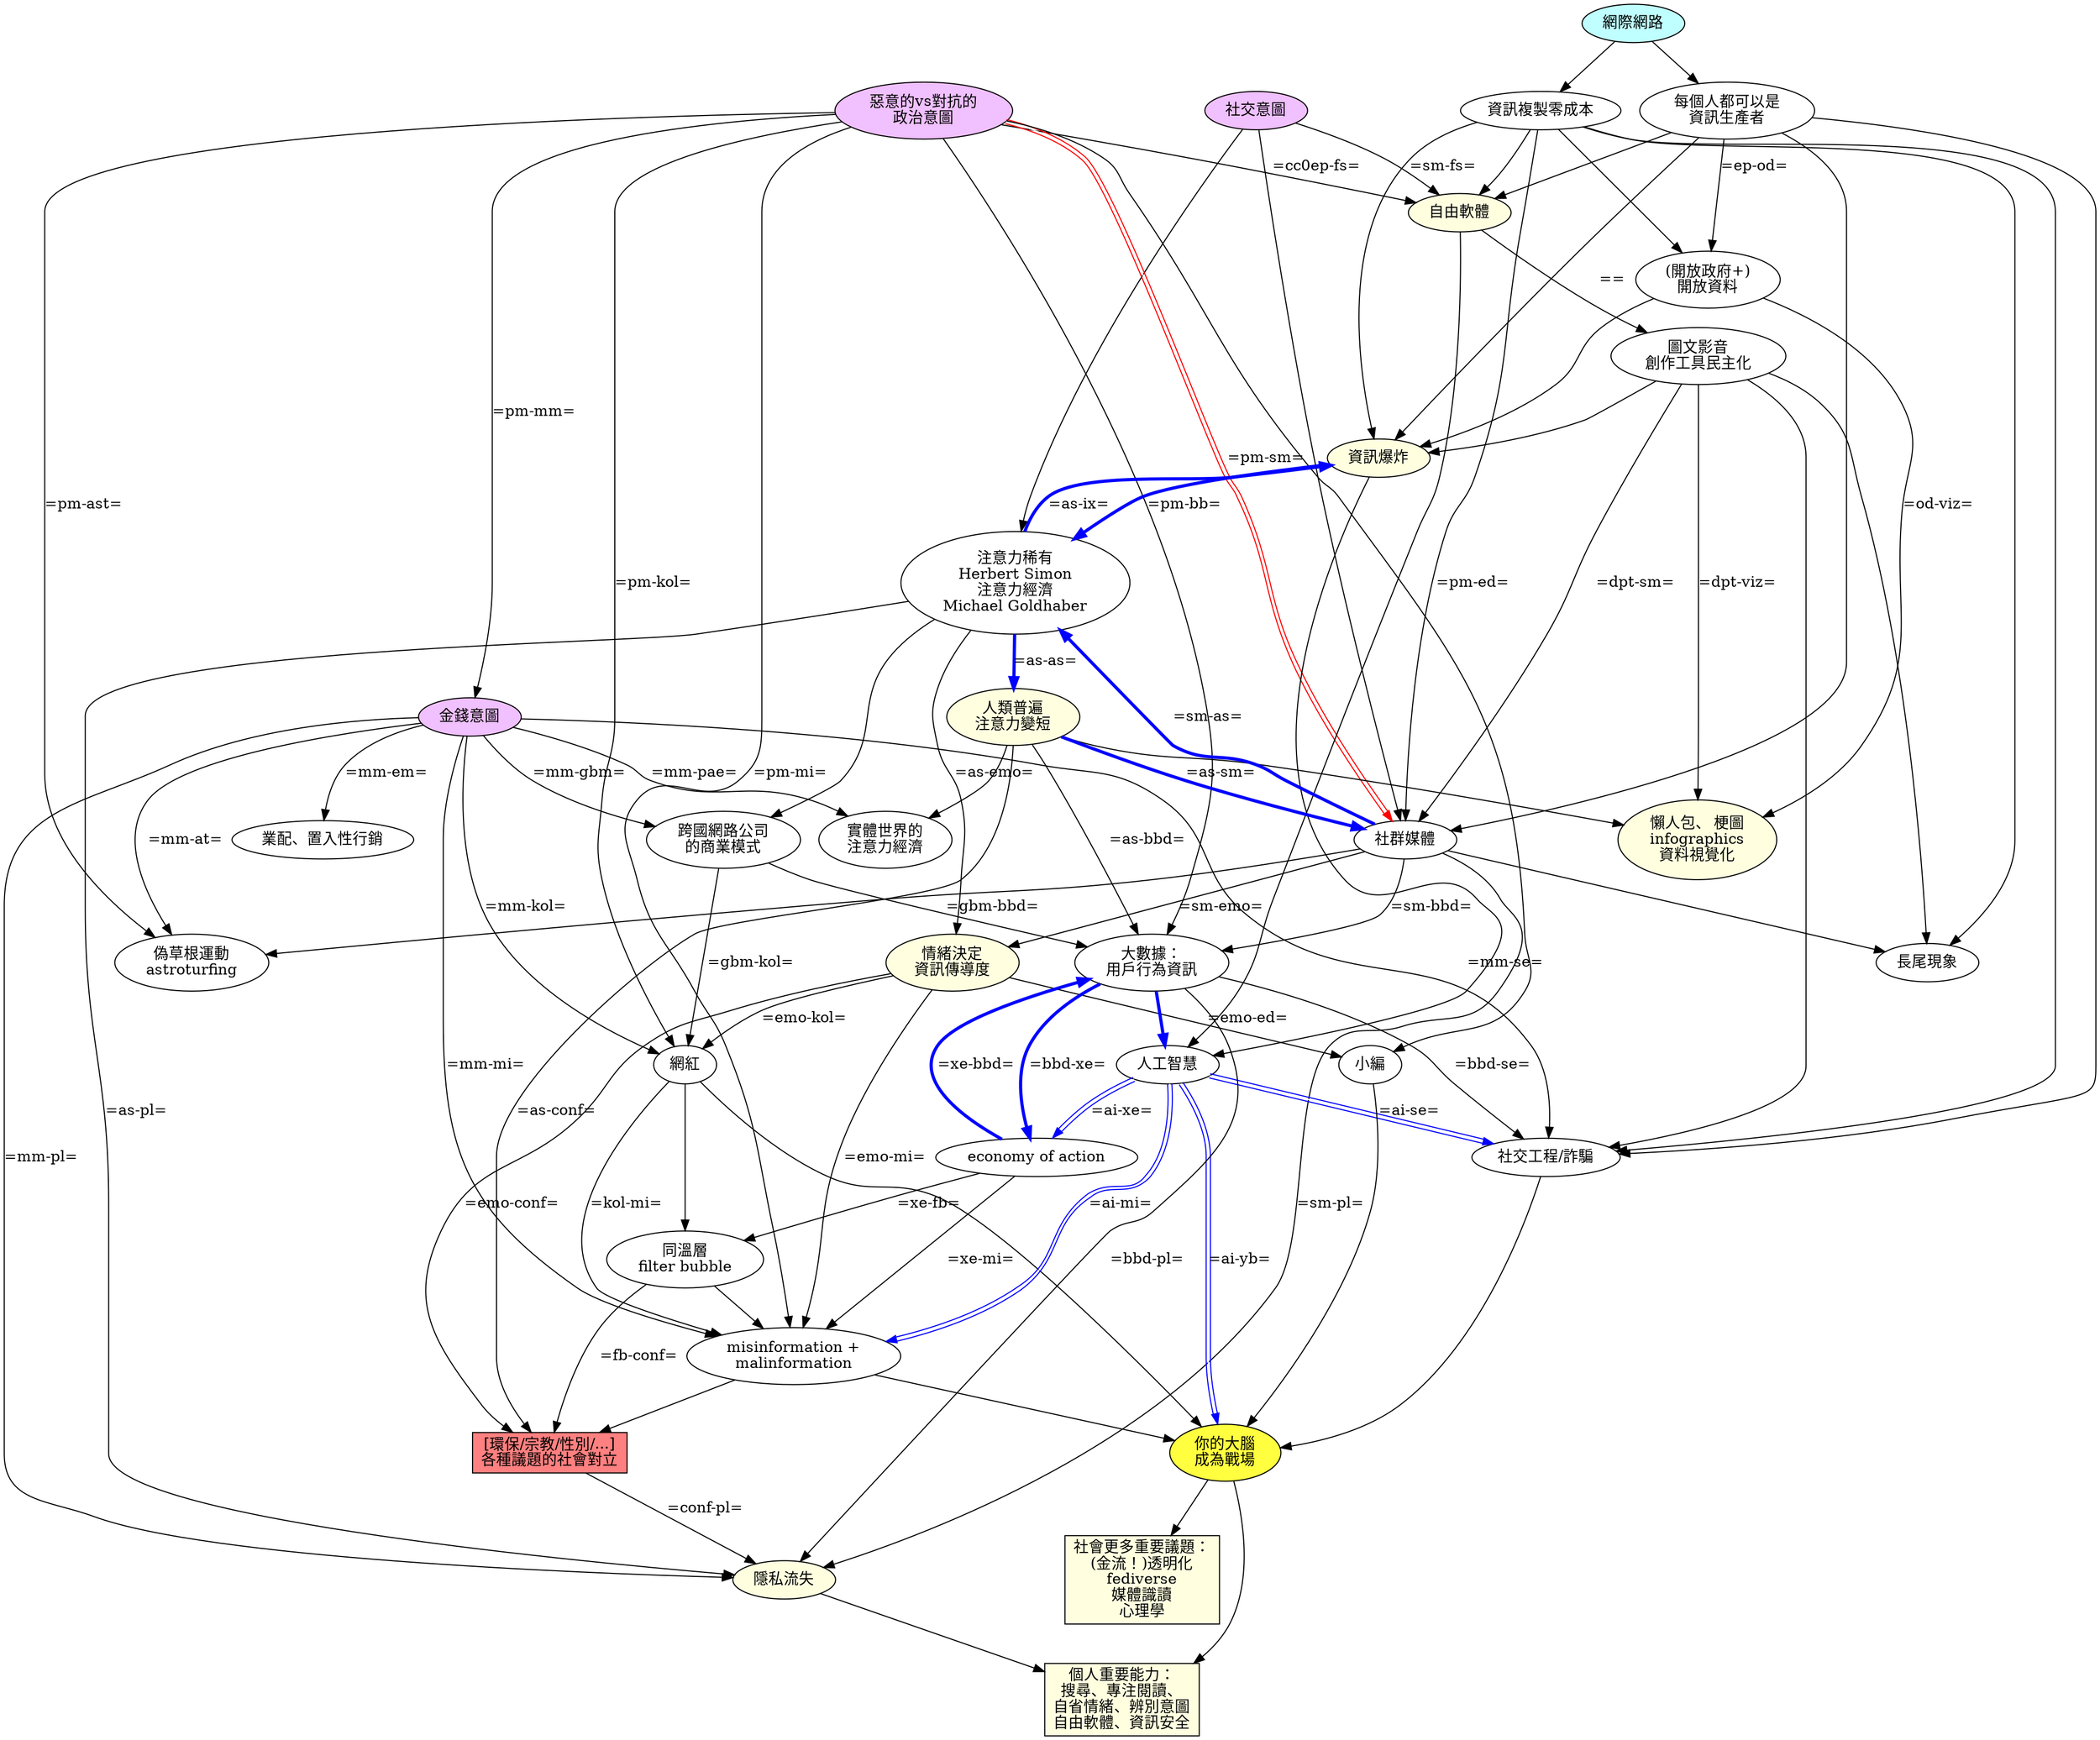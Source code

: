 digraph "頭腦爭霸戰" {

    rankdir = TB;
    overlap = scale;

    social_motivation [ label="社交意圖"; style=filled; fillcolor="#f0c0ff" ];
    monetary_motivation [ label="金錢意圖"; style=filled; fillcolor="#f0c0ff" ];
    political_motivation [ label="惡意的vs對抗的\n政治意圖"; style=filled; fillcolor="#f0c0ff" ];
    internet [ label="網際網路" style=filled; fillcolor="#c0ffff" ];
    copy_cost_0 [ label="資訊複製零成本" ];
    everone_producer [ label="每個人都可以是\n資訊生產者" ];

    free_software [ label="自由軟體"; style=filled; fillcolor="#ffffe0" ];
    dem_prod_tool [ label="圖文影音\n創作工具民主化" ];

    open_data [ label="(開放政府+)\n開放資料" ];
    info_explosion [ label="資訊爆炸"; style=filled; fillcolor="#ffffe0" ];
    attention_scarcity [ label="注意力稀有\nHerbert Simon\n注意力經濟\nMichael Goldhaber" ];
    attention_span [ label="人類普遍\n注意力變短"; style=filled; fillcolor="#ffffe0" ];
    visualization [ label="懶人包、 梗圖\ninfographics\n資料視覺化"; style=filled; fillcolor="#ffffe0" ];
    physical_ae [ label="實體世界的\n注意力經濟" ];

    social_media [ label="社群媒體" ];
    long_tail [ label="長尾現象" ];
    astroturfing [ label="偽草根運動\nastroturfing" ];
    emotion [ label="情緒決定\n資訊傳導度"; style=filled; fillcolor="#ffffe0" ];
    embedded_marketing [ label="業配、置入性行銷" ];
    kol [ label="網紅" ];
    google_bm [ label="跨國網路公司\n的商業模式" ];
    artificial_intelligence [ label="人工智慧" ];
    misinformation [ label="misinformation +\nmalinformation" ];
    privacy_loss [ label="隱私流失"; style=filled; fillcolor="#ffffe0" ];
    filter_bubble [ label="同溫層\nfilter bubble" ];
    behavior_big_data [ label="大數據：\n用戶行為資訊" ];
    xtion_economy [ label="economy of action" ];
    social_engineering [ label="社交工程/詐騙" ];
    editor [ label="小編" ];
    your_brain [ label="你的大腦\n成為戰場"; style=filled; fillcolor="#ffff40" ];
    conflict [ shape=rectangle; label="[環保/宗教/性別/...]\n各種議題的社會對立"; style=filled; fillcolor="#ff8080"; ];
    important_personal [ shape=rectangle; label="個人重要能力：\n搜尋、專注閱讀、\n自省情緒、辨別意圖\n自由軟體、資訊安全"; style=filled; fillcolor="#ffffe0" ];
    important_societal [ shape=rectangle; label="社會更多重要議題：\n(金流！)透明化\nfediverse\n媒體識讀\n心理學"; style=filled; fillcolor="#ffffe0" ];

    # # # # # # # # # # # # # # # # # # # # 

    internet -> { copy_cost_0 everone_producer } -> free_software;
    political_motivation -> free_software [ label="=cc0ep-fs="; labeltooltip="革奴計畫" ];
    social_motivation -> free_software [ label="=sm-fs="; labeltooltip="軟體就像性，免費的比較好" ];
    free_software -> dem_prod_tool [ label="=="; labeltooltip="inkscape\ngimp\naudacity\n價格競爭" ];
    copy_cost_0 -> open_data -> info_explosion;
    everone_producer -> open_data [ label="=ep-od="; labeltooltip="維基百科\n開放街圖" ];


    { everone_producer copy_cost_0 dem_prod_tool } -> { info_explosion social_engineering };
    social_motivation -> attention_scarcity;
    info_explosion -> attention_scarcity [ color="#0000ff"; penwidth=3 ];
    attention_scarcity -> info_explosion [ color="#0000ff"; penwidth=3; label="=as-ix="; labeltooltip="reputation economy\nexposure culture\n創用CC" ];
    attention_scarcity -> attention_span [ color="#0000ff"; penwidth=3; label="=as-as="; labeltooltip="金魚腦" ];
    attention_scarcity -> privacy_loss [ label="=as-pl="; labeltooltip="selfie\n不必讀，我同意\n預設值\n暗黑模式的 UI/UX" ];
    attention_span -> { visualization physical_ae };
    open_data -> visualization [ label="=od-viz="; labeltooltip="Hans Rosling\nOWID" ];
    dem_prod_tool -> visualization [ label="=dpt-viz="; labeltooltip="metabase\ngrafana\nplotly\ngnuplot\nscatplot" ];

    monetary_motivation -> physical_ae [ label="=mm-pae="; labeltooltip="四川航空 免費巴士\ndigital license plate ads" ];
    attention_scarcity -> google_bm;
    monetary_motivation ->  google_bm [ label="=mm-gbm="; labeltooltip="臉書、Instagram\ngoogle\nyoutube" ];
    google_bm -> kol [ label="=gbm-kol="; labeltooltip="抖內\n工商服務\n直播拍賣\n健生中醫" ];
    monetary_motivation -> embedded_marketing [ label="=mm-em="; ];

    { social_motivation everone_producer copy_cost_0 } -> social_media;
    dem_prod_tool -> social_media [ label="=dpt-sm="; labeltooltip="BBS、IRC" ];
    social_media -> attention_scarcity [ color="#0000ff"; penwidth=3; label="=sm-as="; labeltooltip="無限滾動捲軸\ndark patterns\ndeceptive patterns" ];
    attention_span -> social_media [ color="#0000ff"; penwidth=3; label="=as-sm="; labeltooltip="blog=>twitter\nyoutube=>抖音" ];
    { dem_prod_tool copy_cost_0 social_media } -> long_tail;
    social_media -> emotion [ label="=sm-emo="; labeltooltip="回想個人經驗" ];
    attention_scarcity -> emotion [ label="=as-emo="; labeltooltip="下標題技巧\n故事行銷" ];
    social_media -> astroturfing;
    monetary_motivation -> astroturfing [ label="=mm-at="; labeltooltip="bigtech wiki\nwe sell likes\nfake review" ];
    social_media -> privacy_loss [ label="=sm-pl="; labeltooltip="FOMO\nzenly\nvenmo\n抖音與臉書對你的逐鍵觀察" ];


    social_media -> behavior_big_data [ label="=sm-bbd="; labeltooltip="thisisyourdigitallife\n300個讚\n元宇宙頭盔\n社會信用體系\n网络安全法第二十八条" ];
    behavior_big_data -> privacy_loss [ label="=bbd-pl="; labeltooltip="少女懷孕，Target預測產期"; ];
    attention_span -> behavior_big_data [ label="=as-bbd="; labeltooltip="個人化...、智慧..."; ];
    google_bm -> behavior_big_data [ label="=gbm-bbd="; labeltooltip="targeted advertisement\n登入臉書方可閱讀的IP歧視政策"; ];
    behavior_big_data -> xtion_economy [ color="#0000ff"; penwidth=3; label="=bbd-xe="; labeltooltip="臉書情緒傳染實驗\n(臉書的紐澳青年)\n心理弱點行銷研究\n劍橋分析\nPokéstop"; ];
    xtion_economy -> behavior_big_data [ color="#0000ff"; penwidth=3; label="=xe-bbd="; labeltooltip="建立高牆花園\n誘勸改用app\napp內嵌瀏覽器\n臉書加密網址\n無限下滑" ];


    filter_bubble -> misinformation;
    xtion_economy -> filter_bubble [ label="=xe-fb="; labeltooltip="你也會喜歡\nline 群組\nline 內建瀏覽器不能搜尋" ];
    xtion_economy -> misinformation [ label="=xe-mi="; labeltooltip="dark ads\n臉書禁備份\nline 群組\nline 內建瀏覽器不能搜尋\nline voom？" ];
    monetary_motivation -> misinformation [ label="=mm-mi="; labeltooltip="大榴蓮\n鬼島狂新聞\n馬其頓 假新聞\n真相製造" ];
    emotion -> misinformation [ label="=emo-mi="; labeltooltip="台灣致死率全世界第一\n近二週致死率全球第三高\n愛台網紅離開台灣\n很多孩子走了\n\n盜版/山寨/仿冒\npredatory journal?" ];
    emotion -> kol [ label="=emo-kol="; labeltooltip="鼻妹、視網膜\n波特王、八烔、斯坦\n朱學恒、館長" ];

    political_motivation -> social_media [ color="#ff0000:white:#ff0000"; label="=pm-sm="; labeltooltip="言論管制\n極權國家\n网络安全法第二十八条" ];
    political_motivation -> behavior_big_data [ label="=pm-bb=" ];
    political_motivation -> monetary_motivation [ label="=pm-mm=" ];
    monetary_motivation -> kol [ label="=mm-kol="; labeltooltip="爆料公社\nmost super chatted on youtube" ];
    political_motivation -> astroturfing [ label="=pm-ast="; labeltooltip="twitter INFO OPs archive\n監獄網評員\n蜂蜜檸檬韓粉美國" ];
    political_motivation -> kol [ label="=pm-kol="; labeltooltip="解放軍南部戰區 對台自媒體及輿論分隊\n大翻譯運動" ];
    political_motivation -> misinformation [ label="=pm-mi="; labeltooltip="諸多假訊息打擊防疫" ];
    political_motivation -> editor [ label="=pm-ed="; labeltooltip="各政黨小編文化" ];
    emotion -> editor [ label="=emo-ed="; labeltooltip="小編的人格特質？" ];

    kol -> filter_bubble;
    kol -> misinformation [ label="=kol-mi="; labeltooltip="Lin bay好油\n晚安小雞" ];
    filter_bubble -> conflict [ label="=fb-conf="; labeltooltip="fan wars" ];
    emotion -> conflict [ label="=emo-conf="; labeltooltip="社會運動\nYuri Bezmenov" ];
    attention_span -> conflict [ label="=as-conf="; labeltooltip="標題殺人法 (的成功)" ];
    misinformation -> conflict;
    conflict -> privacy_loss [ label="=conf-pl="; labeltooltip="doxxing" ];
    monetary_motivation -> privacy_loss [ label="=mm-pl="; labeltooltip="葉逢明\n黑市個資\n中國 apps 與系統" ];
    monetary_motivation -> social_engineering [ label="=mm-se="; ];
    behavior_big_data -> social_engineering [ label="=bbd-se="; labeltooltip="黑市個資" ];

    { free_software info_explosion } -> artificial_intelligence;
    behavior_big_data -> artificial_intelligence [ color="#0000ff"; penwidth=3; ];
    artificial_intelligence -> xtion_economy [ color="#0000ff:white:#0000ff"; label="=ai-xe="; labeltooltip="劍橋分析 2.0\n中共版劍橋分析？" ];
    artificial_intelligence -> misinformation [color="#0000ff:white:#0000ff"; label="=ai-mi="; labeltooltip="deepfake\n劍橋分析 2.0" ];
    artificial_intelligence -> social_engineering [color="#0000ff:white:#0000ff"; label="=ai-se="; labeltooltip="deepfake" ];
    artificial_intelligence -> your_brain [color="#0000ff:white:#0000ff"; label="=ai-yb="; labeltooltip="Olga Loiek 被複製" ];

    { kol editor misinformation social_engineering } -> your_brain -> important_societal
    { your_brain privacy_loss } -> important_personal;
}

